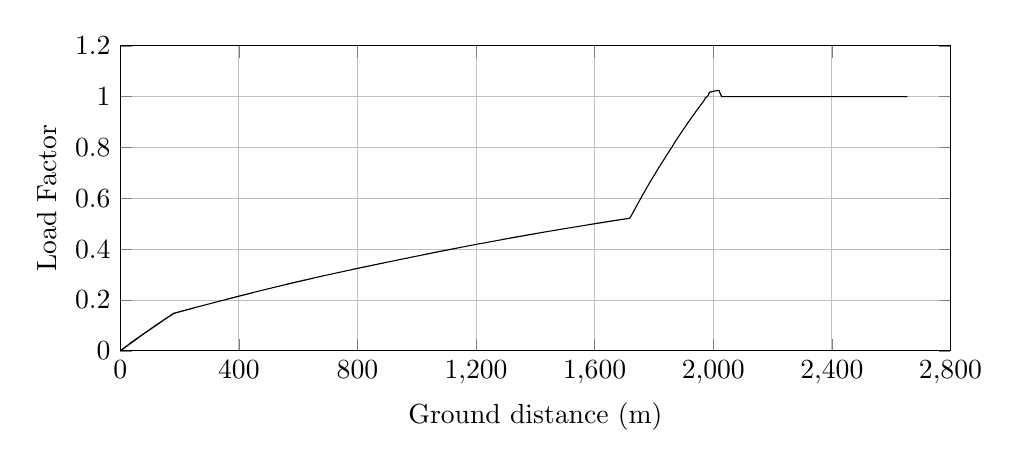 %LoadFactor_vs_GroundDistance
\begin{tikzpicture}

\begin{axis}[
width=\textwidth,
height=0.45\textwidth,
scaled ticks=false, tick label style={/pgf/number format/fixed},
xmin=0.0,
xmax=2800,
xlabel={Ground distance (m)},
xtick={0,400,800,1200,1600,2000,2400,2800,3200},
xmajorgrids,
ymin=0.0,
ymax=1.20,
ylabel={Load Factor},
ytick={0,0.2,0.4,0.6,0.8,1,1.2},
ymajorgrids,
legend style={at={(1.03,0.5)},anchor=west,draw=black,fill=white,legend cell align=left}
]

\addplot [
color=black,
solid
]
table[row sep=crcr]{
1.373E-8	1.235E-11\\
2.605E-7	2.344E-10\\
2.049E-6	1.844E-9\\
9.924E-6	8.93E-9\\
4.745E-5	4.27E-8\\
1.74E-4	1.566E-7\\
4.061E-4	3.654E-7\\
7.313E-4	6.581E-7\\
0.001	1.039E-6\\
0.002	1.512E-6\\
0.002	2.065E-6\\
0.003	2.708E-6\\
0.004	3.429E-6\\
0.005	4.25E-6\\
0.006	5.153E-6\\
0.007	6.151E-6\\
0.008	7.196E-6\\
0.009	8.361E-6\\
0.011	9.615E-6\\
0.012	1.096E-5\\
0.014	1.24E-5\\
0.015	1.392E-5\\
0.017	1.551E-5\\
0.019	1.721E-5\\
0.021	1.899E-5\\
0.023	2.087E-5\\
0.025	2.281E-5\\
0.028	2.485E-5\\
0.03	2.701E-5\\
0.032	2.922E-5\\
0.035	3.154E-5\\
0.038	3.394E-5\\
0.04	3.644E-5\\
0.043	3.899E-5\\
0.046	4.166E-5\\
0.049	4.44E-5\\
0.053	4.724E-5\\
0.056	5.018E-5\\
0.059	5.324E-5\\
0.063	5.636E-5\\
0.066	5.956E-5\\
0.07	6.287E-5\\
0.074	6.627E-5\\
0.078	6.976E-5\\
0.082	7.333E-5\\
0.086	7.701E-5\\
0.09	8.084E-5\\
0.094	8.469E-5\\
0.099	8.868E-5\\
0.103	9.273E-5\\
0.108	9.685E-5\\
0.112	1.011E-4\\
0.117	1.054E-4\\
0.122	1.099E-4\\
0.127	1.145E-4\\
0.132	1.19E-4\\
0.138	1.237E-4\\
0.143	1.285E-4\\
0.148	1.334E-4\\
0.154	1.384E-4\\
0.159	1.434E-4\\
0.165	1.487E-4\\
0.171	1.54E-4\\
0.177	1.594E-4\\
0.183	1.648E-4\\
0.189	1.704E-4\\
0.196	1.761E-4\\
0.202	1.818E-4\\
0.209	1.877E-4\\
0.215	1.938E-4\\
0.222	1.998E-4\\
0.229	2.061E-4\\
0.236	2.124E-4\\
0.243	2.186E-4\\
0.25	2.251E-4\\
0.258	2.317E-4\\
0.265	2.383E-4\\
0.272	2.45E-4\\
0.28	2.52E-4\\
0.288	2.589E-4\\
0.296	2.66E-4\\
0.304	2.734E-4\\
0.312	2.806E-4\\
0.32	2.88E-4\\
0.329	2.956E-4\\
0.337	3.031E-4\\
0.346	3.109E-4\\
0.355	3.187E-4\\
0.363	3.267E-4\\
0.372	3.349E-4\\
0.382	3.43E-4\\
0.391	3.511E-4\\
0.4	3.596E-4\\
0.41	3.682E-4\\
0.419	3.766E-4\\
0.429	3.852E-4\\
0.438	3.94E-4\\
0.448	4.028E-4\\
0.458	4.118E-4\\
0.468	4.209E-4\\
0.479	4.304E-4\\
0.489	4.396E-4\\
0.5	4.493E-4\\
0.511	4.59E-4\\
0.521	4.686E-4\\
0.532	4.784E-4\\
0.543	4.881E-4\\
0.554	4.98E-4\\
0.565	5.081E-4\\
0.577	5.185E-4\\
0.589	5.289E-4\\
0.6	5.395E-4\\
0.612	5.501E-4\\
0.624	5.607E-4\\
0.636	5.717E-4\\
0.649	5.828E-4\\
0.661	5.939E-4\\
0.674	6.053E-4\\
0.686	6.166E-4\\
0.699	6.282E-4\\
0.712	6.399E-4\\
0.725	6.515E-4\\
0.738	6.632E-4\\
0.752	6.752E-4\\
0.765	6.877E-4\\
0.779	6.999E-4\\
0.793	7.124E-4\\
0.807	7.253E-4\\
0.822	7.379E-4\\
0.836	7.51E-4\\
0.85	7.637E-4\\
0.865	7.769E-4\\
0.88	7.905E-4\\
0.895	8.039E-4\\
0.91	8.172E-4\\
0.925	8.308E-4\\
0.94	8.445E-4\\
0.956	8.584E-4\\
0.971	8.721E-4\\
0.987	8.862E-4\\
1.003	9.005E-4\\
1.019	9.149E-4\\
1.035	9.296E-4\\
1.052	9.442E-4\\
1.068	9.586E-4\\
1.085	9.737E-4\\
1.101	9.886E-4\\
1.118	0.001\\
1.135	0.001\\
1.153	0.001\\
1.17	0.001\\
1.188	0.001\\
1.206	0.001\\
1.224	0.001\\
1.242	0.001\\
1.261	0.001\\
1.279	0.001\\
1.298	0.001\\
1.317	0.001\\
1.335	0.001\\
1.354	0.001\\
1.374	0.001\\
1.393	0.001\\
1.413	0.001\\
1.433	0.001\\
1.453	0.001\\
1.473	0.001\\
1.493	0.001\\
1.514	0.001\\
1.534	0.001\\
1.555	0.001\\
1.576	0.001\\
1.598	0.001\\
1.62	0.001\\
1.641	0.001\\
1.663	0.001\\
1.686	0.002\\
1.708	0.002\\
1.73	0.002\\
1.752	0.002\\
1.774	0.002\\
1.797	0.002\\
1.82	0.002\\
1.843	0.002\\
1.867	0.002\\
1.89	0.002\\
1.914	0.002\\
1.937	0.002\\
1.961	0.002\\
1.985	0.002\\
2.01	0.002\\
2.035	0.002\\
2.059	0.002\\
2.085	0.002\\
2.11	0.002\\
2.135	0.002\\
2.161	0.002\\
2.186	0.002\\
2.213	0.002\\
2.239	0.002\\
2.265	0.002\\
2.292	0.002\\
2.319	0.002\\
2.346	0.002\\
2.373	0.002\\
2.401	0.002\\
2.428	0.002\\
2.456	0.002\\
2.483	0.002\\
2.512	0.002\\
2.54	0.002\\
2.568	0.002\\
2.597	0.002\\
2.626	0.002\\
2.656	0.002\\
2.686	0.002\\
2.715	0.002\\
2.746	0.002\\
2.775	0.002\\
2.805	0.003\\
2.836	0.003\\
2.866	0.003\\
2.898	0.003\\
2.929	0.003\\
2.96	0.003\\
2.992	0.003\\
3.024	0.003\\
3.056	0.003\\
3.089	0.003\\
3.122	0.003\\
3.155	0.003\\
3.188	0.003\\
3.221	0.003\\
3.254	0.003\\
3.288	0.003\\
3.322	0.003\\
3.356	0.003\\
3.391	0.003\\
3.426	0.003\\
3.462	0.003\\
3.497	0.003\\
3.532	0.003\\
3.568	0.003\\
3.604	0.003\\
3.639	0.003\\
3.677	0.003\\
3.713	0.003\\
3.75	0.003\\
3.786	0.003\\
3.823	0.003\\
3.861	0.003\\
3.899	0.003\\
3.937	0.004\\
3.975	0.004\\
4.014	0.004\\
4.052	0.004\\
4.092	0.004\\
4.132	0.004\\
4.172	0.004\\
4.211	0.004\\
4.25	0.004\\
4.292	0.004\\
4.332	0.004\\
4.373	0.004\\
4.414	0.004\\
4.456	0.004\\
4.497	0.004\\
4.538	0.004\\
4.581	0.004\\
4.624	0.004\\
4.666	0.004\\
4.709	0.004\\
4.752	0.004\\
4.795	0.004\\
4.838	0.004\\
4.881	0.004\\
4.926	0.004\\
4.97	0.004\\
5.014	0.004\\
5.059	0.005\\
5.104	0.005\\
5.15	0.005\\
5.195	0.005\\
5.241	0.005\\
5.288	0.005\\
5.334	0.005\\
5.381	0.005\\
5.428	0.005\\
5.476	0.005\\
5.525	0.005\\
5.573	0.005\\
5.621	0.005\\
5.672	0.005\\
5.72	0.005\\
5.768	0.005\\
5.817	0.005\\
5.866	0.005\\
5.917	0.005\\
5.967	0.005\\
6.017	0.005\\
6.069	0.005\\
6.12	0.005\\
6.171	0.005\\
6.223	0.006\\
6.274	0.006\\
6.326	0.006\\
6.38	0.006\\
6.432	0.006\\
6.485	0.006\\
6.537	0.006\\
6.59	0.006\\
6.644	0.006\\
6.697	0.006\\
6.752	0.006\\
6.807	0.006\\
6.863	0.006\\
6.919	0.006\\
6.975	0.006\\
7.031	0.006\\
7.087	0.006\\
7.145	0.006\\
7.203	0.006\\
7.261	0.006\\
7.321	0.007\\
7.378	0.007\\
7.438	0.007\\
7.497	0.007\\
7.557	0.007\\
7.617	0.007\\
7.677	0.007\\
7.736	0.007\\
7.796	0.007\\
7.857	0.007\\
7.917	0.007\\
7.979	0.007\\
8.04	0.007\\
8.102	0.007\\
8.165	0.007\\
8.226	0.007\\
8.291	0.007\\
8.354	0.007\\
8.418	0.007\\
8.482	0.008\\
8.547	0.008\\
8.613	0.008\\
8.678	0.008\\
8.745	0.008\\
8.811	0.008\\
8.877	0.008\\
8.943	0.008\\
9.011	0.008\\
9.079	0.008\\
9.149	0.008\\
9.216	0.008\\
9.286	0.008\\
9.355	0.008\\
9.424	0.008\\
9.493	0.008\\
9.563	0.008\\
9.632	0.009\\
9.703	0.009\\
9.773	0.009\\
9.844	0.009\\
9.915	0.009\\
9.987	0.009\\
10.059	0.009\\
10.132	0.009\\
10.206	0.009\\
10.279	0.009\\
10.353	0.009\\
10.428	0.009\\
10.503	0.009\\
10.578	0.009\\
10.655	0.009\\
10.73	0.009\\
10.806	0.01\\
10.883	0.01\\
10.959	0.01\\
11.035	0.01\\
11.113	0.01\\
11.191	0.01\\
11.268	0.01\\
11.346	0.01\\
11.424	0.01\\
11.503	0.01\\
11.581	0.01\\
11.662	0.01\\
11.742	0.01\\
11.822	0.01\\
11.902	0.011\\
11.984	0.011\\
12.065	0.011\\
12.148	0.011\\
12.231	0.011\\
12.313	0.011\\
12.397	0.011\\
12.48	0.011\\
12.564	0.011\\
12.648	0.011\\
12.736	0.011\\
12.821	0.011\\
12.908	0.011\\
12.995	0.011\\
13.082	0.012\\
13.17	0.012\\
13.258	0.012\\
13.345	0.012\\
13.433	0.012\\
13.524	0.012\\
13.611	0.012\\
13.702	0.012\\
13.792	0.012\\
13.882	0.012\\
13.975	0.012\\
14.066	0.012\\
14.158	0.012\\
14.251	0.013\\
14.343	0.013\\
14.437	0.013\\
14.533	0.013\\
14.626	0.013\\
14.722	0.013\\
14.819	0.013\\
14.914	0.013\\
15.01	0.013\\
15.108	0.013\\
15.206	0.013\\
15.304	0.013\\
15.403	0.014\\
15.503	0.014\\
15.602	0.014\\
15.701	0.014\\
15.801	0.014\\
15.9	0.014\\
16.002	0.014\\
16.103	0.014\\
16.204	0.014\\
16.305	0.014\\
16.406	0.014\\
16.509	0.015\\
16.615	0.015\\
16.718	0.015\\
16.823	0.015\\
16.929	0.015\\
17.035	0.015\\
17.141	0.015\\
17.246	0.015\\
17.352	0.015\\
17.458	0.015\\
17.566	0.015\\
17.673	0.016\\
17.782	0.016\\
17.891	0.016\\
18.001	0.016\\
18.11	0.016\\
18.22	0.016\\
18.328	0.016\\
18.437	0.016\\
18.549	0.016\\
18.659	0.016\\
18.771	0.016\\
18.884	0.017\\
18.996	0.017\\
19.109	0.017\\
19.223	0.017\\
19.338	0.017\\
19.456	0.017\\
19.573	0.017\\
19.69	0.017\\
19.805	0.017\\
19.924	0.017\\
20.042	0.018\\
20.158	0.018\\
20.278	0.018\\
20.396	0.018\\
20.516	0.018\\
20.637	0.018\\
20.755	0.018\\
20.874	0.018\\
20.996	0.018\\
21.118	0.018\\
21.24	0.019\\
21.361	0.019\\
21.485	0.019\\
21.608	0.019\\
21.732	0.019\\
21.857	0.019\\
21.981	0.019\\
22.108	0.019\\
22.235	0.019\\
22.362	0.02\\
22.488	0.02\\
22.614	0.02\\
22.744	0.02\\
22.873	0.02\\
23.004	0.02\\
23.133	0.02\\
23.263	0.02\\
23.393	0.02\\
23.523	0.021\\
23.655	0.021\\
23.786	0.021\\
23.917	0.021\\
24.047	0.021\\
24.178	0.021\\
24.315	0.021\\
24.448	0.021\\
24.579	0.021\\
24.71	0.022\\
24.843	0.022\\
24.976	0.022\\
25.112	0.022\\
25.247	0.022\\
25.385	0.022\\
25.522	0.022\\
25.661	0.022\\
25.799	0.023\\
25.826	0.023\\
25.84	0.023\\
25.841	0.023\\
25.842	0.023\\
25.848	0.023\\
25.864	0.023\\
25.906	0.023\\
25.999	0.023\\
26.123	0.023\\
26.25	0.023\\
26.377	0.023\\
26.506	0.023\\
26.634	0.023\\
26.763	0.023\\
26.893	0.023\\
27.023	0.024\\
27.154	0.024\\
27.288	0.024\\
27.42	0.024\\
27.556	0.024\\
27.691	0.024\\
27.826	0.024\\
27.96	0.024\\
28.097	0.025\\
28.233	0.025\\
28.369	0.025\\
28.507	0.025\\
28.645	0.025\\
28.783	0.025\\
28.923	0.025\\
29.062	0.025\\
29.202	0.025\\
29.343	0.026\\
29.483	0.026\\
29.626	0.026\\
29.767	0.026\\
29.909	0.026\\
30.052	0.026\\
30.197	0.026\\
30.342	0.026\\
30.486	0.027\\
30.633	0.027\\
30.778	0.027\\
30.924	0.027\\
31.071	0.027\\
31.218	0.027\\
31.367	0.027\\
31.515	0.027\\
31.664	0.028\\
31.815	0.028\\
31.966	0.028\\
32.115	0.028\\
32.266	0.028\\
32.418	0.028\\
32.57	0.028\\
32.722	0.028\\
32.877	0.029\\
33.032	0.029\\
33.185	0.029\\
33.341	0.029\\
33.498	0.029\\
33.654	0.029\\
33.811	0.029\\
33.97	0.03\\
34.126	0.03\\
34.286	0.03\\
34.445	0.03\\
34.606	0.03\\
34.766	0.03\\
34.926	0.03\\
35.086	0.031\\
35.248	0.031\\
35.412	0.031\\
35.574	0.031\\
35.735	0.031\\
35.899	0.031\\
36.065	0.031\\
36.23	0.031\\
36.395	0.032\\
36.561	0.032\\
36.728	0.032\\
36.894	0.032\\
37.059	0.032\\
37.227	0.032\\
37.394	0.032\\
37.562	0.033\\
37.733	0.033\\
37.903	0.033\\
38.071	0.033\\
38.238	0.033\\
38.408	0.033\\
38.578	0.033\\
38.75	0.034\\
38.92	0.034\\
39.093	0.034\\
39.265	0.034\\
39.437	0.034\\
39.609	0.034\\
39.783	0.035\\
39.956	0.035\\
40.132	0.035\\
40.309	0.035\\
40.486	0.035\\
40.664	0.035\\
40.84	0.035\\
41.018	0.036\\
41.198	0.036\\
41.377	0.036\\
41.557	0.036\\
41.736	0.036\\
41.916	0.036\\
42.097	0.036\\
42.278	0.037\\
42.46	0.037\\
42.64	0.037\\
42.822	0.037\\
43.006	0.037\\
43.19	0.037\\
43.372	0.038\\
43.556	0.038\\
43.74	0.038\\
43.924	0.038\\
44.107	0.038\\
44.294	0.038\\
44.479	0.039\\
44.665	0.039\\
44.852	0.039\\
45.039	0.039\\
45.228	0.039\\
45.415	0.039\\
45.603	0.039\\
45.793	0.04\\
45.984	0.04\\
46.173	0.04\\
46.364	0.04\\
46.554	0.04\\
46.745	0.04\\
46.936	0.041\\
47.127	0.041\\
47.319	0.041\\
47.511	0.041\\
47.705	0.041\\
47.9	0.041\\
48.093	0.042\\
48.287	0.042\\
48.484	0.042\\
48.681	0.042\\
48.875	0.042\\
49.071	0.042\\
49.267	0.043\\
49.466	0.043\\
49.662	0.043\\
49.86	0.043\\
50.058	0.043\\
50.258	0.043\\
50.457	0.044\\
50.656	0.044\\
50.859	0.044\\
51.061	0.044\\
51.264	0.044\\
51.464	0.044\\
51.665	0.045\\
51.866	0.045\\
52.074	0.045\\
52.282	0.045\\
52.487	0.045\\
52.695	0.045\\
52.9	0.046\\
53.108	0.046\\
53.312	0.046\\
53.52	0.046\\
53.727	0.046\\
53.937	0.046\\
54.145	0.047\\
54.351	0.047\\
54.562	0.047\\
54.776	0.047\\
54.988	0.047\\
55.198	0.048\\
55.41	0.048\\
55.624	0.048\\
55.837	0.048\\
56.047	0.048\\
56.261	0.048\\
56.475	0.049\\
56.691	0.049\\
56.909	0.049\\
57.127	0.049\\
57.347	0.049\\
57.565	0.05\\
57.782	0.05\\
57.999	0.05\\
58.218	0.05\\
58.436	0.05\\
58.658	0.05\\
58.88	0.051\\
59.103	0.051\\
59.324	0.051\\
59.545	0.051\\
59.768	0.051\\
59.991	0.052\\
60.216	0.052\\
60.44	0.052\\
60.665	0.052\\
60.891	0.052\\
61.116	0.052\\
61.343	0.053\\
61.572	0.053\\
61.799	0.053\\
62.026	0.053\\
62.254	0.053\\
62.483	0.054\\
62.714	0.054\\
62.945	0.054\\
63.178	0.054\\
63.411	0.054\\
63.645	0.055\\
63.877	0.055\\
64.112	0.055\\
64.347	0.055\\
64.583	0.055\\
64.819	0.056\\
65.056	0.056\\
65.295	0.056\\
65.532	0.056\\
65.77	0.056\\
66.01	0.057\\
66.253	0.057\\
66.493	0.057\\
66.734	0.057\\
66.977	0.057\\
67.219	0.058\\
67.464	0.058\\
67.706	0.058\\
67.954	0.058\\
68.198	0.058\\
68.444	0.059\\
68.69	0.059\\
68.94	0.059\\
69.19	0.059\\
69.44	0.059\\
69.69	0.06\\
69.941	0.06\\
70.193	0.06\\
70.447	0.06\\
70.699	0.06\\
70.954	0.061\\
71.211	0.061\\
71.468	0.061\\
71.725	0.061\\
71.982	0.061\\
72.241	0.062\\
72.499	0.062\\
72.759	0.062\\
73.02	0.062\\
73.281	0.063\\
73.543	0.063\\
73.806	0.063\\
74.072	0.063\\
74.339	0.063\\
74.605	0.064\\
74.873	0.064\\
75.14	0.064\\
75.411	0.064\\
75.683	0.065\\
75.951	0.065\\
76.224	0.065\\
76.499	0.065\\
76.772	0.065\\
77.047	0.066\\
77.323	0.066\\
77.599	0.066\\
77.878	0.066\\
78.157	0.067\\
78.438	0.067\\
78.721	0.067\\
79.001	0.067\\
79.284	0.067\\
79.57	0.068\\
79.854	0.068\\
80.139	0.068\\
80.426	0.068\\
80.715	0.069\\
81.007	0.069\\
81.295	0.069\\
81.585	0.069\\
81.875	0.07\\
82.171	0.07\\
82.467	0.07\\
82.764	0.07\\
83.058	0.071\\
83.359	0.071\\
83.657	0.071\\
83.955	0.071\\
84.253	0.071\\
84.557	0.072\\
84.86	0.072\\
85.165	0.072\\
85.472	0.072\\
85.779	0.073\\
86.087	0.073\\
86.398	0.073\\
86.711	0.073\\
87.026	0.074\\
87.34	0.074\\
87.654	0.074\\
87.967	0.075\\
88.285	0.075\\
88.61	0.075\\
88.929	0.075\\
89.25	0.076\\
89.575	0.076\\
89.902	0.076\\
90.226	0.076\\
90.549	0.077\\
90.878	0.077\\
91.205	0.077\\
91.538	0.077\\
91.871	0.078\\
92.201	0.078\\
92.531	0.078\\
92.864	0.078\\
93.198	0.079\\
93.533	0.079\\
93.867	0.079\\
94.203	0.08\\
94.541	0.08\\
94.874	0.08\\
95.217	0.08\\
95.554	0.081\\
95.892	0.081\\
96.231	0.081\\
96.572	0.081\\
96.908	0.082\\
97.248	0.082\\
97.588	0.082\\
97.926	0.083\\
98.267	0.083\\
98.605	0.083\\
98.946	0.083\\
99.287	0.084\\
99.634	0.084\\
99.977	0.084\\
100.316	0.084\\
100.656	0.085\\
100.996	0.085\\
101.34	0.085\\
101.68	0.086\\
102.017	0.086\\
102.357	0.086\\
102.694	0.086\\
103.035	0.087\\
103.376	0.087\\
103.719	0.087\\
104.059	0.088\\
104.395	0.088\\
104.733	0.088\\
105.071	0.088\\
105.407	0.089\\
105.744	0.089\\
106.08	0.089\\
106.416	0.089\\
106.756	0.09\\
107.094	0.09\\
107.432	0.09\\
107.447	0.09\\
107.458	0.09\\
107.462	0.09\\
107.465	0.09\\
107.468	0.09\\
107.484	0.09\\
107.532	0.09\\
107.687	0.09\\
107.976	0.091\\
108.277	0.091\\
108.582	0.091\\
108.886	0.091\\
109.192	0.092\\
109.502	0.092\\
109.811	0.092\\
110.121	0.092\\
110.433	0.093\\
110.747	0.093\\
111.065	0.093\\
111.382	0.093\\
111.701	0.094\\
112.023	0.094\\
112.343	0.094\\
112.668	0.094\\
112.993	0.095\\
113.32	0.095\\
113.65	0.095\\
113.979	0.095\\
114.313	0.096\\
114.644	0.096\\
114.981	0.096\\
115.32	0.097\\
115.658	0.097\\
116.001	0.097\\
116.342	0.097\\
116.686	0.098\\
117.033	0.098\\
117.379	0.098\\
117.729	0.098\\
118.08	0.099\\
118.434	0.099\\
118.792	0.099\\
119.148	0.1\\
119.504	0.1\\
119.863	0.1\\
120.226	0.1\\
120.59	0.101\\
120.955	0.101\\
121.32	0.101\\
121.686	0.102\\
122.053	0.102\\
122.423	0.102\\
122.795	0.103\\
123.166	0.103\\
123.54	0.103\\
123.912	0.103\\
124.29	0.104\\
124.663	0.104\\
125.039	0.104\\
125.414	0.105\\
125.79	0.105\\
126.168	0.105\\
126.546	0.106\\
126.925	0.106\\
127.303	0.106\\
127.683	0.106\\
128.062	0.107\\
128.444	0.107\\
128.823	0.107\\
129.199	0.108\\
129.578	0.108\\
129.955	0.108\\
130.334	0.109\\
130.714	0.109\\
131.095	0.109\\
131.477	0.109\\
131.857	0.11\\
132.239	0.11\\
132.616	0.11\\
133.0	0.111\\
133.381	0.111\\
133.761	0.111\\
134.136	0.112\\
134.516	0.112\\
134.897	0.112\\
135.274	0.112\\
135.652	0.113\\
136.033	0.113\\
136.412	0.113\\
136.79	0.114\\
137.17	0.114\\
137.548	0.114\\
137.926	0.115\\
138.305	0.115\\
138.684	0.115\\
139.063	0.115\\
139.441	0.116\\
139.819	0.116\\
140.198	0.116\\
140.573	0.117\\
140.951	0.117\\
141.328	0.117\\
141.706	0.118\\
142.084	0.118\\
142.464	0.118\\
142.841	0.118\\
143.219	0.119\\
143.6	0.119\\
143.98	0.119\\
144.359	0.12\\
144.736	0.12\\
145.113	0.12\\
145.491	0.121\\
145.87	0.121\\
146.245	0.121\\
146.624	0.121\\
147.001	0.122\\
147.379	0.122\\
147.757	0.122\\
148.136	0.123\\
148.514	0.123\\
148.891	0.123\\
149.271	0.124\\
149.653	0.124\\
150.033	0.124\\
150.414	0.124\\
150.793	0.125\\
151.173	0.125\\
151.554	0.125\\
151.935	0.126\\
152.319	0.126\\
152.702	0.126\\
153.083	0.127\\
153.467	0.127\\
153.848	0.127\\
154.231	0.127\\
154.615	0.128\\
155.0	0.128\\
155.383	0.128\\
155.768	0.129\\
156.151	0.129\\
156.535	0.129\\
156.92	0.13\\
157.306	0.13\\
157.691	0.13\\
158.078	0.13\\
158.465	0.131\\
158.851	0.131\\
159.24	0.131\\
159.627	0.132\\
160.02	0.132\\
160.408	0.132\\
160.796	0.133\\
161.184	0.133\\
161.576	0.133\\
161.968	0.133\\
162.358	0.134\\
162.751	0.134\\
163.145	0.134\\
163.537	0.135\\
163.93	0.135\\
164.324	0.135\\
164.717	0.136\\
165.11	0.136\\
165.504	0.136\\
165.898	0.136\\
166.291	0.137\\
166.689	0.137\\
167.083	0.137\\
167.48	0.138\\
167.88	0.138\\
168.278	0.138\\
168.677	0.139\\
169.075	0.139\\
169.476	0.139\\
169.878	0.14\\
170.279	0.14\\
170.681	0.14\\
171.086	0.14\\
171.488	0.141\\
171.893	0.141\\
172.297	0.141\\
172.703	0.142\\
173.111	0.142\\
173.516	0.142\\
173.926	0.143\\
174.336	0.143\\
174.746	0.143\\
175.157	0.144\\
175.569	0.144\\
175.98	0.144\\
176.393	0.145\\
176.804	0.145\\
177.219	0.145\\
177.633	0.145\\
178.051	0.146\\
178.467	0.146\\
178.884	0.146\\
179.298	0.147\\
179.716	0.147\\
180.134	0.147\\
180.265	0.147\\
180.554	0.148\\
180.977	0.148\\
181.732	0.148\\
182.618	0.148\\
183.499	0.149\\
184.388	0.149\\
185.275	0.149\\
186.161	0.149\\
187.058	0.15\\
187.95	0.15\\
188.843	0.15\\
189.732	0.151\\
190.631	0.151\\
191.532	0.151\\
192.429	0.151\\
193.329	0.152\\
194.234	0.152\\
195.149	0.152\\
196.058	0.153\\
196.967	0.153\\
197.881	0.153\\
198.802	0.154\\
199.723	0.154\\
200.642	0.154\\
201.57	0.154\\
202.492	0.155\\
203.409	0.155\\
204.337	0.155\\
205.262	0.156\\
206.198	0.156\\
207.137	0.156\\
208.071	0.156\\
209.007	0.157\\
209.959	0.157\\
210.905	0.157\\
211.847	0.158\\
212.793	0.158\\
213.736	0.158\\
214.693	0.159\\
215.655	0.159\\
216.615	0.159\\
217.574	0.159\\
218.537	0.16\\
219.5	0.16\\
220.468	0.16\\
221.446	0.161\\
222.419	0.161\\
223.396	0.161\\
224.371	0.162\\
225.347	0.162\\
226.331	0.162\\
227.314	0.163\\
228.304	0.163\\
229.296	0.163\\
230.281	0.163\\
231.282	0.164\\
232.277	0.164\\
233.291	0.164\\
234.301	0.165\\
235.303	0.165\\
236.311	0.165\\
237.329	0.166\\
238.352	0.166\\
239.372	0.166\\
240.402	0.167\\
241.433	0.167\\
242.465	0.167\\
243.499	0.168\\
244.549	0.168\\
245.592	0.168\\
246.642	0.169\\
247.692	0.169\\
248.757	0.169\\
249.806	0.17\\
250.868	0.17\\
251.931	0.17\\
253.007	0.171\\
254.08	0.171\\
255.148	0.171\\
256.229	0.172\\
257.307	0.172\\
258.396	0.172\\
259.479	0.173\\
260.573	0.173\\
261.682	0.173\\
262.772	0.174\\
263.871	0.174\\
264.973	0.174\\
266.098	0.175\\
267.213	0.175\\
268.325	0.175\\
269.456	0.176\\
270.592	0.176\\
271.716	0.176\\
272.855	0.177\\
274.016	0.177\\
275.148	0.177\\
276.299	0.178\\
277.449	0.178\\
278.615	0.178\\
279.781	0.179\\
280.95	0.179\\
282.122	0.18\\
283.321	0.18\\
284.514	0.18\\
285.708	0.181\\
286.895	0.181\\
288.115	0.181\\
289.336	0.182\\
290.555	0.182\\
291.771	0.183\\
293.0	0.183\\
294.233	0.183\\
295.476	0.184\\
296.731	0.184\\
297.99	0.184\\
299.251	0.185\\
300.521	0.185\\
301.809	0.186\\
303.093	0.186\\
304.389	0.186\\
305.676	0.187\\
306.97	0.187\\
308.295	0.188\\
309.578	0.188\\
310.871	0.188\\
312.157	0.189\\
313.46	0.189\\
314.761	0.19\\
316.075	0.19\\
317.414	0.19\\
318.747	0.191\\
320.073	0.191\\
321.392	0.192\\
322.723	0.192\\
324.06	0.192\\
325.404	0.193\\
326.749	0.193\\
328.071	0.194\\
329.426	0.194\\
330.754	0.194\\
332.098	0.195\\
333.42	0.195\\
334.731	0.196\\
336.073	0.196\\
337.393	0.196\\
338.709	0.197\\
340.031	0.197\\
341.34	0.198\\
342.656	0.198\\
343.967	0.198\\
345.253	0.199\\
346.55	0.199\\
347.853	0.2\\
349.145	0.2\\
350.424	0.2\\
351.702	0.201\\
352.99	0.201\\
354.265	0.201\\
355.533	0.202\\
356.799	0.202\\
358.056	0.203\\
359.309	0.203\\
359.36	0.203\\
359.411	0.203\\
359.421	0.203\\
359.432	0.203\\
359.491	0.203\\
359.78	0.203\\
360.488	0.203\\
361.577	0.204\\
362.661	0.204\\
363.761	0.204\\
364.859	0.205\\
365.969	0.205\\
367.076	0.205\\
368.195	0.206\\
369.313	0.206\\
370.437	0.206\\
371.566	0.207\\
372.701	0.207\\
373.846	0.207\\
374.997	0.208\\
376.154	0.208\\
377.32	0.208\\
378.485	0.209\\
379.666	0.209\\
380.846	0.209\\
382.035	0.21\\
383.219	0.21\\
384.429	0.211\\
385.634	0.211\\
386.846	0.211\\
388.068	0.212\\
389.294	0.212\\
390.539	0.212\\
391.768	0.213\\
393.011	0.213\\
394.265	0.214\\
395.522	0.214\\
396.79	0.214\\
398.077	0.215\\
399.352	0.215\\
400.634	0.215\\
401.924	0.216\\
403.219	0.216\\
404.528	0.217\\
405.832	0.217\\
407.139	0.217\\
408.452	0.218\\
409.766	0.218\\
411.101	0.219\\
412.417	0.219\\
413.737	0.219\\
415.063	0.22\\
416.375	0.22\\
417.696	0.22\\
419.029	0.221\\
420.365	0.221\\
421.681	0.222\\
423.01	0.222\\
424.328	0.222\\
425.647	0.223\\
426.963	0.223\\
428.292	0.224\\
429.616	0.224\\
430.931	0.224\\
432.237	0.225\\
433.551	0.225\\
434.867	0.226\\
436.168	0.226\\
437.464	0.226\\
438.786	0.227\\
440.093	0.227\\
441.385	0.228\\
442.681	0.228\\
443.974	0.228\\
445.263	0.229\\
446.549	0.229\\
447.847	0.229\\
449.122	0.23\\
450.396	0.23\\
451.681	0.231\\
452.961	0.231\\
454.237	0.231\\
455.504	0.232\\
456.783	0.232\\
458.049	0.232\\
459.313	0.233\\
460.578	0.233\\
461.84	0.234\\
463.101	0.234\\
464.365	0.234\\
465.624	0.235\\
466.876	0.235\\
468.128	0.235\\
469.384	0.236\\
470.637	0.236\\
471.885	0.236\\
473.143	0.237\\
474.392	0.237\\
475.641	0.238\\
476.883	0.238\\
478.129	0.238\\
479.375	0.239\\
480.622	0.239\\
481.862	0.239\\
483.107	0.24\\
484.345	0.24\\
485.578	0.24\\
486.811	0.241\\
488.047	0.241\\
489.286	0.241\\
490.526	0.242\\
491.761	0.242\\
492.99	0.243\\
494.222	0.243\\
495.449	0.243\\
496.68	0.244\\
497.905	0.244\\
499.142	0.244\\
500.369	0.245\\
501.605	0.245\\
502.835	0.245\\
504.069	0.246\\
505.304	0.246\\
506.536	0.246\\
507.773	0.247\\
509.011	0.247\\
510.24	0.247\\
511.473	0.248\\
512.709	0.248\\
513.933	0.249\\
515.163	0.249\\
516.394	0.249\\
517.621	0.25\\
518.861	0.25\\
520.09	0.25\\
521.325	0.251\\
522.556	0.251\\
523.787	0.251\\
525.021	0.252\\
526.254	0.252\\
527.486	0.252\\
528.725	0.253\\
529.953	0.253\\
531.188	0.253\\
532.43	0.254\\
533.654	0.254\\
534.89	0.254\\
536.117	0.255\\
537.352	0.255\\
538.591	0.256\\
539.832	0.256\\
541.071	0.256\\
542.31	0.257\\
543.55	0.257\\
544.788	0.257\\
546.025	0.258\\
547.27	0.258\\
548.518	0.258\\
549.763	0.259\\
551.005	0.259\\
552.247	0.259\\
553.494	0.26\\
554.734	0.26\\
555.986	0.26\\
557.235	0.261\\
558.484	0.261\\
559.73	0.261\\
560.986	0.262\\
562.235	0.262\\
563.489	0.263\\
564.743	0.263\\
565.993	0.263\\
567.254	0.264\\
568.516	0.264\\
569.778	0.264\\
571.036	0.265\\
572.293	0.265\\
573.56	0.265\\
574.816	0.266\\
576.087	0.266\\
577.354	0.266\\
578.612	0.267\\
579.878	0.267\\
581.143	0.267\\
582.41	0.268\\
583.678	0.268\\
584.946	0.268\\
586.225	0.269\\
587.497	0.269\\
588.773	0.269\\
590.046	0.27\\
591.326	0.27\\
592.602	0.271\\
593.881	0.271\\
595.161	0.271\\
596.449	0.272\\
597.737	0.272\\
599.023	0.272\\
600.314	0.273\\
601.596	0.273\\
602.88	0.273\\
604.172	0.274\\
605.467	0.274\\
606.759	0.274\\
608.059	0.275\\
609.355	0.275\\
610.663	0.275\\
611.967	0.276\\
613.267	0.276\\
614.573	0.277\\
615.883	0.277\\
617.185	0.277\\
618.495	0.278\\
619.808	0.278\\
621.119	0.278\\
622.431	0.279\\
623.751	0.279\\
625.062	0.279\\
626.389	0.28\\
627.705	0.28\\
629.038	0.28\\
630.365	0.281\\
631.696	0.281\\
633.024	0.281\\
634.356	0.282\\
635.689	0.282\\
637.027	0.283\\
638.367	0.283\\
639.708	0.283\\
641.052	0.284\\
642.39	0.284\\
643.741	0.284\\
645.089	0.285\\
646.444	0.285\\
647.798	0.285\\
649.148	0.286\\
650.509	0.286\\
651.867	0.287\\
653.23	0.287\\
654.591	0.287\\
655.957	0.288\\
657.33	0.288\\
658.706	0.288\\
660.071	0.289\\
661.443	0.289\\
662.82	0.289\\
664.202	0.29\\
665.584	0.29\\
666.969	0.291\\
668.354	0.291\\
669.746	0.291\\
671.143	0.292\\
672.535	0.292\\
673.932	0.292\\
675.332	0.293\\
676.736	0.293\\
678.14	0.293\\
679.548	0.294\\
680.961	0.294\\
682.375	0.295\\
683.789	0.295\\
685.217	0.295\\
686.634	0.296\\
688.062	0.296\\
689.495	0.296\\
690.928	0.297\\
692.366	0.297\\
693.809	0.298\\
695.247	0.298\\
696.693	0.298\\
698.132	0.299\\
699.582	0.299\\
701.043	0.299\\
702.495	0.3\\
703.947	0.3\\
705.408	0.301\\
706.87	0.301\\
708.336	0.301\\
709.808	0.302\\
711.287	0.302\\
712.761	0.302\\
714.242	0.303\\
715.735	0.303\\
717.231	0.304\\
718.724	0.304\\
720.228	0.304\\
721.733	0.305\\
723.241	0.305\\
724.749	0.306\\
726.265	0.306\\
727.789	0.306\\
729.31	0.307\\
730.833	0.307\\
732.368	0.307\\
733.901	0.308\\
735.443	0.308\\
736.988	0.309\\
738.528	0.309\\
740.079	0.309\\
741.638	0.31\\
743.198	0.31\\
744.767	0.311\\
746.34	0.311\\
747.91	0.311\\
749.493	0.312\\
751.079	0.312\\
752.669	0.313\\
754.266	0.313\\
755.873	0.313\\
757.474	0.314\\
759.084	0.314\\
760.696	0.315\\
762.324	0.315\\
763.958	0.316\\
765.598	0.316\\
767.231	0.316\\
768.877	0.317\\
770.533	0.317\\
772.191	0.318\\
773.857	0.318\\
775.532	0.318\\
777.204	0.319\\
778.884	0.319\\
780.567	0.32\\
782.258	0.32\\
783.965	0.321\\
785.672	0.321\\
787.39	0.321\\
789.125	0.322\\
790.852	0.322\\
792.598	0.323\\
794.348	0.323\\
796.113	0.324\\
797.893	0.324\\
799.668	0.324\\
801.457	0.325\\
803.252	0.325\\
805.071	0.326\\
806.891	0.326\\
808.71	0.327\\
810.547	0.327\\
812.397	0.328\\
814.255	0.328\\
816.133	0.329\\
818.028	0.329\\
819.921	0.329\\
821.837	0.33\\
823.759	0.33\\
825.697	0.331\\
827.654	0.331\\
829.62	0.332\\
831.608	0.332\\
833.606	0.333\\
835.614	0.333\\
837.652	0.334\\
839.701	0.334\\
841.783	0.335\\
843.875	0.335\\
846.001	0.336\\
848.135	0.336\\
850.301	0.337\\
852.494	0.337\\
854.716	0.338\\
856.953	0.339\\
859.245	0.339\\
861.554	0.34\\
863.886	0.34\\
866.247	0.341\\
868.634	0.341\\
871.031	0.342\\
873.443	0.343\\
875.868	0.343\\
878.287	0.344\\
880.687	0.344\\
883.084	0.345\\
885.458	0.345\\
887.809	0.346\\
890.126	0.347\\
892.431	0.347\\
894.727	0.348\\
896.982	0.348\\
899.215	0.349\\
901.415	0.349\\
903.6	0.35\\
905.763	0.35\\
907.913	0.351\\
910.046	0.351\\
912.162	0.352\\
914.253	0.352\\
916.319	0.353\\
918.377	0.353\\
920.423	0.354\\
922.449	0.354\\
924.468	0.355\\
926.475	0.355\\
928.463	0.356\\
930.442	0.356\\
932.417	0.357\\
934.362	0.357\\
936.293	0.358\\
938.221	0.358\\
940.147	0.359\\
942.063	0.359\\
943.966	0.36\\
945.856	0.36\\
947.741	0.36\\
949.625	0.361\\
950.001	0.361\\
950.023	0.361\\
950.131	0.361\\
950.541	0.361\\
951.733	0.361\\
953.514	0.362\\
955.339	0.362\\
957.175	0.363\\
959.029	0.363\\
960.883	0.364\\
962.755	0.364\\
964.644	0.364\\
966.532	0.365\\
968.445	0.365\\
970.371	0.366\\
972.312	0.366\\
974.261	0.367\\
976.23	0.367\\
978.213	0.368\\
980.212	0.368\\
982.23	0.369\\
984.267	0.369\\
986.315	0.37\\
988.396	0.37\\
990.491	0.371\\
992.598	0.371\\
994.715	0.372\\
996.85	0.372\\
999.018	0.373\\
1001.215	0.373\\
1003.422	0.374\\
1005.644	0.374\\
1007.906	0.375\\
1010.182	0.375\\
1012.459	0.376\\
1014.77	0.376\\
1017.094	0.377\\
1019.422	0.377\\
1021.78	0.378\\
1024.116	0.379\\
1026.476	0.379\\
1028.844	0.38\\
1031.191	0.38\\
1033.538	0.381\\
1035.88	0.381\\
1038.198	0.382\\
1040.522	0.382\\
1042.829	0.383\\
1045.126	0.383\\
1047.412	0.384\\
1049.678	0.385\\
1051.93	0.385\\
1054.169	0.386\\
1056.406	0.386\\
1058.618	0.387\\
1060.824	0.387\\
1063.005	0.388\\
1065.181	0.388\\
1067.339	0.389\\
1069.488	0.389\\
1071.646	0.39\\
1073.79	0.39\\
1075.912	0.391\\
1078.037	0.391\\
1080.146	0.392\\
1082.247	0.392\\
1084.337	0.393\\
1086.425	0.393\\
1088.494	0.394\\
1090.568	0.394\\
1092.631	0.395\\
1094.681	0.395\\
1096.735	0.395\\
1098.782	0.396\\
1100.813	0.396\\
1102.845	0.397\\
1104.871	0.397\\
1106.894	0.398\\
1108.91	0.398\\
1110.918	0.399\\
1112.914	0.399\\
1114.922	0.4\\
1116.915	0.4\\
1118.914	0.401\\
1120.906	0.401\\
1122.899	0.401\\
1124.892	0.402\\
1126.872	0.402\\
1128.847	0.403\\
1130.81	0.403\\
1132.786	0.404\\
1134.757	0.404\\
1136.723	0.405\\
1138.685	0.405\\
1140.641	0.405\\
1142.597	0.406\\
1144.558	0.406\\
1146.514	0.407\\
1148.467	0.407\\
1150.412	0.408\\
1152.365	0.408\\
1154.306	0.409\\
1156.256	0.409\\
1158.208	0.409\\
1160.146	0.41\\
1162.09	0.41\\
1164.033	0.411\\
1165.979	0.411\\
1167.916	0.412\\
1169.856	0.412\\
1171.787	0.413\\
1173.721	0.413\\
1175.651	0.413\\
1177.573	0.414\\
1179.512	0.414\\
1181.442	0.415\\
1183.371	0.415\\
1185.291	0.416\\
1187.218	0.416\\
1189.153	0.416\\
1191.082	0.417\\
1193.012	0.417\\
1194.931	0.418\\
1196.858	0.418\\
1198.793	0.419\\
1200.714	0.419\\
1202.636	0.419\\
1204.562	0.42\\
1206.486	0.42\\
1208.42	0.421\\
1210.35	0.421\\
1212.28	0.422\\
1214.203	0.422\\
1216.136	0.422\\
1218.066	0.423\\
1219.988	0.423\\
1221.911	0.424\\
1223.838	0.424\\
1225.757	0.424\\
1227.691	0.425\\
1229.619	0.425\\
1231.548	0.426\\
1233.476	0.426\\
1235.405	0.427\\
1237.335	0.427\\
1239.265	0.427\\
1241.202	0.428\\
1243.138	0.428\\
1245.079	0.429\\
1247.011	0.429\\
1248.943	0.43\\
1250.88	0.43\\
1252.813	0.43\\
1254.746	0.431\\
1256.688	0.431\\
1258.623	0.432\\
1260.558	0.432\\
1262.511	0.432\\
1264.455	0.433\\
1266.399	0.433\\
1268.345	0.434\\
1270.287	0.434\\
1272.232	0.435\\
1274.182	0.435\\
1276.127	0.435\\
1278.071	0.436\\
1280.023	0.436\\
1281.976	0.437\\
1283.923	0.437\\
1285.88	0.437\\
1287.833	0.438\\
1289.788	0.438\\
1291.747	0.439\\
1293.705	0.439\\
1295.662	0.44\\
1297.63	0.44\\
1299.596	0.44\\
1301.565	0.441\\
1303.523	0.441\\
1305.488	0.442\\
1307.458	0.442\\
1309.433	0.442\\
1311.41	0.443\\
1313.381	0.443\\
1315.366	0.444\\
1317.338	0.444\\
1319.318	0.445\\
1321.306	0.445\\
1323.282	0.445\\
1325.267	0.446\\
1327.257	0.446\\
1329.242	0.447\\
1331.245	0.447\\
1333.235	0.447\\
1335.237	0.448\\
1337.229	0.448\\
1339.23	0.449\\
1341.237	0.449\\
1343.24	0.45\\
1345.256	0.45\\
1347.266	0.45\\
1349.275	0.451\\
1351.289	0.451\\
1353.309	0.452\\
1355.329	0.452\\
1357.338	0.452\\
1359.362	0.453\\
1361.382	0.453\\
1363.413	0.454\\
1365.436	0.454\\
1367.462	0.455\\
1369.512	0.455\\
1371.555	0.455\\
1373.602	0.456\\
1375.643	0.456\\
1377.691	0.457\\
1379.74	0.457\\
1381.784	0.458\\
1383.836	0.458\\
1385.893	0.458\\
1387.952	0.459\\
1390.016	0.459\\
1392.083	0.46\\
1394.15	0.46\\
1396.222	0.46\\
1398.285	0.461\\
1400.357	0.461\\
1402.435	0.462\\
1404.514	0.462\\
1406.595	0.463\\
1408.674	0.463\\
1410.752	0.463\\
1412.842	0.464\\
1414.934	0.464\\
1417.026	0.465\\
1419.125	0.465\\
1421.224	0.466\\
1423.325	0.466\\
1425.426	0.466\\
1427.543	0.467\\
1429.65	0.467\\
1431.767	0.468\\
1433.892	0.468\\
1436.02	0.468\\
1438.147	0.469\\
1440.286	0.469\\
1442.428	0.47\\
1444.573	0.47\\
1446.71	0.471\\
1448.865	0.471\\
1451.013	0.471\\
1453.17	0.472\\
1455.312	0.472\\
1457.471	0.473\\
1459.633	0.473\\
1461.801	0.474\\
1463.978	0.474\\
1466.159	0.474\\
1468.333	0.475\\
1470.524	0.475\\
1472.707	0.476\\
1474.895	0.476\\
1477.086	0.477\\
1479.286	0.477\\
1481.486	0.477\\
1483.693	0.478\\
1485.9	0.478\\
1488.113	0.479\\
1490.329	0.479\\
1492.562	0.48\\
1494.795	0.48\\
1497.023	0.481\\
1499.255	0.481\\
1501.495	0.481\\
1503.746	0.482\\
1505.982	0.482\\
1508.23	0.483\\
1510.484	0.483\\
1512.744	0.484\\
1515.003	0.484\\
1517.264	0.484\\
1519.544	0.485\\
1521.824	0.485\\
1524.113	0.486\\
1526.416	0.486\\
1528.711	0.487\\
1531.012	0.487\\
1533.322	0.488\\
1535.637	0.488\\
1537.952	0.488\\
1540.279	0.489\\
1542.61	0.489\\
1544.955	0.49\\
1547.282	0.49\\
1549.624	0.491\\
1551.974	0.491\\
1554.328	0.492\\
1556.694	0.492\\
1559.063	0.492\\
1561.429	0.493\\
1563.811	0.493\\
1566.182	0.494\\
1568.569	0.494\\
1570.965	0.495\\
1573.355	0.495\\
1575.763	0.496\\
1578.164	0.496\\
1580.577	0.497\\
1582.999	0.497\\
1585.432	0.497\\
1587.865	0.498\\
1590.317	0.498\\
1592.774	0.499\\
1595.228	0.499\\
1597.686	0.5\\
1600.159	0.5\\
1602.641	0.501\\
1605.121	0.501\\
1607.611	0.502\\
1610.104	0.502\\
1612.609	0.503\\
1615.124	0.503\\
1617.641	0.503\\
1620.173	0.504\\
1622.707	0.504\\
1625.256	0.505\\
1627.808	0.505\\
1630.368	0.506\\
1632.928	0.506\\
1635.512	0.507\\
1638.096	0.507\\
1640.694	0.508\\
1643.293	0.508\\
1645.91	0.509\\
1648.535	0.509\\
1651.16	0.51\\
1653.818	0.51\\
1656.469	0.511\\
1659.132	0.511\\
1661.806	0.512\\
1664.49	0.512\\
1667.185	0.513\\
1669.882	0.513\\
1672.6	0.514\\
1675.321	0.514\\
1678.05	0.515\\
1680.81	0.515\\
1683.568	0.516\\
1686.333	0.516\\
1689.121	0.517\\
1691.919	0.517\\
1694.718	0.518\\
1697.539	0.518\\
1700.375	0.519\\
1703.227	0.519\\
1706.09	0.52\\
1708.975	0.52\\
1711.887	0.521\\
1714.809	0.521\\
1716.003	0.521\\
1717.748	0.522\\
1720.68	0.526\\
1723.635	0.532\\
1726.606	0.539\\
1729.591	0.545\\
1732.62	0.552\\
1735.656	0.558\\
1738.717	0.565\\
1741.769	0.571\\
1744.86	0.578\\
1747.972	0.584\\
1751.123	0.591\\
1754.296	0.598\\
1757.478	0.604\\
1760.705	0.611\\
1763.97	0.618\\
1767.279	0.624\\
1770.593	0.631\\
1773.936	0.638\\
1777.34	0.645\\
1780.763	0.652\\
1784.243	0.659\\
1787.752	0.666\\
1791.317	0.673\\
1794.911	0.68\\
1798.565	0.687\\
1802.279	0.694\\
1806.056	0.701\\
1809.906	0.709\\
1813.857	0.716\\
1817.853	0.724\\
1821.962	0.731\\
1826.184	0.739\\
1830.526	0.747\\
1834.973	0.755\\
1839.47	0.764\\
1844.029	0.772\\
1848.661	0.78\\
1853.267	0.789\\
1857.793	0.797\\
1862.224	0.805\\
1866.552	0.813\\
1870.811	0.821\\
1874.98	0.829\\
1879.072	0.836\\
1883.082	0.843\\
1887.043	0.85\\
1890.949	0.857\\
1894.822	0.864\\
1898.655	0.87\\
1902.453	0.877\\
1906.19	0.883\\
1909.897	0.889\\
1913.587	0.896\\
1917.254	0.902\\
1920.882	0.908\\
1924.479	0.914\\
1928.066	0.92\\
1931.626	0.925\\
1935.161	0.931\\
1938.692	0.937\\
1942.215	0.943\\
1945.715	0.948\\
1949.19	0.954\\
1952.659	0.959\\
1956.117	0.965\\
1959.565	0.97\\
1963.013	0.975\\
1966.424	0.981\\
1969.827	0.986\\
1970.505	0.99\\
1972.494	0.992\\
1972.659	0.994\\
1972.822	0.995\\
1972.963	0.995\\
1973.039	0.995\\
1973.076	0.995\\
1973.132	0.995\\
1973.413	0.995\\
1974.483	0.996\\
1977.079	0.998\\
1980.69	1.002\\
1984.367	1.008\\
1984.634	1.012\\
1984.897	1.013\\
1985.158	1.013\\
1985.408	1.013\\
1985.673	1.014\\
1985.929	1.014\\
1986.182	1.015\\
1986.431	1.015\\
1986.682	1.015\\
1986.949	1.016\\
1987.201	1.016\\
1987.441	1.016\\
1987.71	1.017\\
1987.967	1.017\\
1988.229	1.018\\
1988.498	1.018\\
1988.764	1.018\\
1989.025	1.018\\
1989.288	1.018\\
1989.552	1.018\\
1989.777	1.019\\
1990.032	1.019\\
1990.277	1.019\\
1990.541	1.019\\
1990.795	1.019\\
1991.034	1.019\\
1991.289	1.019\\
1991.553	1.019\\
1991.823	1.019\\
1992.083	1.019\\
1992.343	1.019\\
1992.573	1.019\\
1992.843	1.019\\
1993.107	1.019\\
1993.362	1.019\\
1993.629	1.02\\
1993.894	1.02\\
1994.157	1.02\\
1994.425	1.02\\
1994.696	1.02\\
1994.956	1.02\\
1995.225	1.02\\
1995.49	1.02\\
1995.751	1.02\\
1996.009	1.02\\
1996.271	1.02\\
1996.529	1.02\\
1996.769	1.02\\
1997.0	1.02\\
1997.27	1.02\\
1997.541	1.02\\
1997.813	1.021\\
1998.061	1.021\\
1998.322	1.021\\
1998.587	1.021\\
1998.859	1.021\\
1999.128	1.021\\
1999.4	1.021\\
1999.653	1.021\\
1999.894	1.021\\
2000.166	1.021\\
2000.438	1.021\\
2000.698	1.021\\
2000.963	1.021\\
2001.23	1.021\\
2001.502	1.021\\
2001.756	1.022\\
2002.021	1.022\\
2002.272	1.022\\
2002.523	1.022\\
2002.78	1.022\\
2003.034	1.022\\
2003.291	1.022\\
2003.562	1.022\\
2003.834	1.022\\
2004.102	1.022\\
2004.374	1.022\\
2004.642	1.022\\
2004.893	1.022\\
2005.151	1.022\\
2005.416	1.022\\
2005.689	1.022\\
2005.952	1.023\\
2006.216	1.023\\
2006.491	1.023\\
2006.762	1.023\\
2007.025	1.023\\
2007.288	1.023\\
2007.548	1.023\\
2007.822	1.023\\
2008.074	1.023\\
2008.337	1.023\\
2008.597	1.023\\
2008.872	1.023\\
2009.148	1.023\\
2009.42	1.023\\
2009.697	1.023\\
2009.971	1.023\\
2010.23	1.024\\
2010.501	1.024\\
2010.774	1.024\\
2011.049	1.024\\
2011.323	1.024\\
2011.598	1.024\\
2011.869	1.024\\
2012.144	1.024\\
2012.411	1.024\\
2012.684	1.024\\
2012.935	1.024\\
2013.214	1.024\\
2013.491	1.024\\
2013.754	1.024\\
2014.032	1.024\\
2014.309	1.025\\
2014.558	1.025\\
2014.817	1.025\\
2015.077	1.025\\
2015.356	1.025\\
2015.633	1.025\\
2015.912	1.025\\
2016.19	1.025\\
2016.465	1.025\\
2016.736	1.025\\
2017.016	1.025\\
2017.293	1.025\\
2017.543	1.025\\
2017.811	1.025\\
2018.091	1.025\\
2018.211	1.025\\
2018.367	1.025\\
2018.647	1.025\\
2018.913	1.024\\
2019.187	1.024\\
2019.462	1.023\\
2019.73	1.022\\
2020.008	1.022\\
2020.269	1.021\\
2020.539	1.02\\
2020.806	1.02\\
2021.087	1.019\\
2021.355	1.018\\
2021.634	1.018\\
2021.906	1.017\\
2022.184	1.016\\
2022.453	1.016\\
2022.729	1.015\\
2023.007	1.014\\
2023.265	1.013\\
2023.53	1.013\\
2023.807	1.012\\
2024.085	1.011\\
2024.352	1.011\\
2024.629	1.01\\
2024.894	1.009\\
2025.173	1.009\\
2025.451	1.008\\
2025.719	1.007\\
2025.994	1.007\\
2026.271	1.006\\
2026.544	1.005\\
2026.822	1.005\\
2027.1	1.004\\
2027.378	1.003\\
2027.648	1.003\\
2027.923	1.002\\
2028.195	1.001\\
2028.465	1.0\\
2028.731	1.0\\
2029.009	1.0\\
2029.287	1.0\\
2029.723	1.0\\
2030.227	1.0\\
2030.942	1.0\\
2032.04	1.0\\
2033.237	1.0\\
2034.497	1.0\\
2035.804	1.0\\
2037.033	1.0\\
2038.299	1.0\\
2039.484	1.0\\
2040.66	1.0\\
2041.994	1.0\\
2043.136	1.0\\
2044.238	1.0\\
2045.503	1.0\\
2046.728	1.0\\
2047.935	1.0\\
2049.18	1.0\\
2050.441	1.0\\
2051.66	1.0\\
2052.931	1.0\\
2054.189	1.0\\
2055.4	1.0\\
2056.596	1.0\\
2057.79	1.0\\
2059.045	1.0\\
2060.34	1.0\\
2061.528	1.0\\
2062.752	1.0\\
2063.955	1.0\\
2065.122	1.0\\
2066.204	1.0\\
2067.287	1.0\\
2068.499	1.0\\
2069.63	1.0\\
2070.917	1.0\\
2072.192	1.0\\
2073.389	1.0\\
2074.667	1.0\\
2075.915	1.0\\
2077.182	1.0\\
2078.445	1.0\\
2079.707	1.0\\
2080.96	1.0\\
2082.304	1.0\\
2083.645	1.0\\
2084.963	1.0\\
2086.261	1.0\\
2087.556	1.0\\
2088.84	1.0\\
2090.141	1.0\\
2091.425	1.0\\
2092.706	1.0\\
2093.986	1.0\\
2095.139	1.0\\
2096.399	1.0\\
2097.715	1.0\\
2099.036	1.0\\
2100.344	1.0\\
2101.594	1.0\\
2102.834	1.0\\
2104.161	1.0\\
2105.458	1.0\\
2106.744	1.0\\
2108.037	1.0\\
2109.317	1.0\\
2110.628	1.0\\
2111.968	1.0\\
2113.286	1.0\\
2114.544	1.0\\
2115.781	1.0\\
2117.128	1.0\\
2118.351	1.0\\
2119.722	1.0\\
2120.969	1.0\\
2122.309	1.0\\
2123.606	1.0\\
2124.834	1.0\\
2126.141	1.0\\
2127.482	1.0\\
2128.827	1.0\\
2130.122	1.0\\
2131.542	1.0\\
2132.863	1.0\\
2134.202	1.0\\
2135.611	1.0\\
2136.95	1.0\\
2138.304	1.0\\
2139.54	1.0\\
2140.683	1.0\\
2141.84	1.0\\
2143.098	1.0\\
2144.366	1.0\\
2145.635	1.0\\
2146.923	1.0\\
2148.259	1.0\\
2149.56	1.0\\
2150.787	1.0\\
2152.117	1.0\\
2153.39	1.0\\
2154.708	1.0\\
2155.996	1.0\\
2157.396	1.0\\
2158.763	1.0\\
2160.113	1.0\\
2161.47	1.0\\
2162.827	1.0\\
2164.101	1.0\\
2165.469	1.0\\
2166.787	1.0\\
2168.103	1.0\\
2169.536	1.0\\
2170.92	1.0\\
2172.225	1.0\\
2173.525	1.0\\
2174.782	1.0\\
2176.135	1.0\\
2177.506	1.0\\
2178.645	1.0\\
2179.788	1.0\\
2181.237	1.0\\
2182.609	1.0\\
2184.028	1.0\\
2185.307	1.0\\
2186.594	1.0\\
2187.825	1.0\\
2189.092	1.0\\
2190.265	1.0\\
2191.602	1.0\\
2193.051	1.0\\
2194.522	1.0\\
2195.882	1.0\\
2197.141	1.0\\
2198.612	1.0\\
2200.06	1.0\\
2201.442	1.0\\
2202.905	1.0\\
2204.348	1.0\\
2205.744	1.0\\
2207.06	1.0\\
2208.472	1.0\\
2209.776	1.0\\
2211.177	1.0\\
2212.54	1.0\\
2213.914	1.0\\
2215.391	1.0\\
2216.741	1.0\\
2218.2	1.0\\
2219.53	1.0\\
2220.894	1.0\\
2222.306	1.0\\
2223.685	1.0\\
2225.099	1.0\\
2226.387	1.0\\
2227.573	1.0\\
2228.851	1.0\\
2230.328	1.0\\
2231.694	1.0\\
2233.193	1.0\\
2234.66	1.0\\
2236.135	1.0\\
2237.472	1.0\\
2238.825	1.0\\
2240.288	1.0\\
2241.518	1.0\\
2242.827	1.0\\
2244.34	1.0\\
2245.803	1.0\\
2247.284	1.0\\
2248.786	1.0\\
2250.187	1.0\\
2251.649	1.0\\
2253.117	1.0\\
2254.516	1.0\\
2255.841	1.0\\
2257.229	1.0\\
2258.604	1.0\\
2260.059	1.0\\
2261.595	1.0\\
2263.081	1.0\\
2264.677	1.0\\
2266.154	1.0\\
2267.631	1.0\\
2269.158	1.0\\
2270.569	1.0\\
2272.076	1.0\\
2273.626	1.0\\
2275.094	1.0\\
2276.561	1.0\\
2277.891	1.0\\
2279.247	1.0\\
2280.756	1.0\\
2282.217	1.0\\
2283.685	1.0\\
2285.181	1.0\\
2286.692	1.0\\
2288.218	1.0\\
2289.737	1.0\\
2291.316	1.0\\
2292.784	1.0\\
2294.399	1.0\\
2295.869	1.0\\
2297.304	1.0\\
2298.922	1.0\\
2300.469	1.0\\
2301.98	1.0\\
2303.549	1.0\\
2305.098	1.0\\
2306.408	1.0\\
2307.773	1.0\\
2309.28	1.0\\
2310.86	1.0\\
2312.391	1.0\\
2313.992	1.0\\
2315.511	1.0\\
2316.97	1.0\\
2318.379	1.0\\
2319.797	1.0\\
2321.102	1.0\\
2322.483	1.0\\
2323.924	1.0\\
2325.393	1.0\\
2327.007	1.0\\
2328.592	1.0\\
2330.089	1.0\\
2331.67	1.0\\
2333.205	1.0\\
2334.616	1.0\\
2335.94	1.0\\
2337.292	1.0\\
2338.619	1.0\\
2339.983	1.0\\
2341.514	1.0\\
2343.05	1.0\\
2344.597	1.0\\
2346.133	1.0\\
2347.724	1.0\\
2349.39	1.0\\
2350.956	1.0\\
2352.528	1.0\\
2354.129	1.0\\
2355.651	1.0\\
2357.3	1.0\\
2358.914	1.0\\
2360.441	1.0\\
2362.069	1.0\\
2363.593	1.0\\
2365.045	1.0\\
2366.66	1.0\\
2368.269	1.0\\
2369.931	1.0\\
2371.634	1.0\\
2373.279	1.0\\
2374.879	1.0\\
2376.53	1.0\\
2378.206	1.0\\
2379.779	1.0\\
2381.376	1.0\\
2382.961	1.0\\
2384.684	1.0\\
2386.385	1.0\\
2388.025	1.0\\
2389.66	1.0\\
2391.112	1.0\\
2392.59	1.0\\
2393.957	1.0\\
2395.545	1.0\\
2397.083	1.0\\
2398.742	1.0\\
2400.397	1.0\\
2402.025	1.0\\
2403.478	1.0\\
2405.1	1.0\\
2406.701	1.0\\
2408.33	1.0\\
2410.029	1.0\\
2411.736	1.0\\
2413.243	1.0\\
2414.981	1.0\\
2416.574	1.0\\
2418.253	1.0\\
2419.793	1.0\\
2421.464	1.0\\
2423.133	1.0\\
2424.778	1.0\\
2426.468	1.0\\
2428.141	1.0\\
2429.855	1.0\\
2431.531	1.0\\
2433.261	1.0\\
2435.054	1.0\\
2436.773	1.0\\
2438.472	1.0\\
2440.189	1.0\\
2441.752	1.0\\
2443.396	1.0\\
2445.095	1.0\\
2446.67	1.0\\
2448.329	1.0\\
2450.144	1.0\\
2451.594	1.0\\
2453.324	1.0\\
2455.072	1.0\\
2456.847	1.0\\
2458.572	1.0\\
2460.221	1.0\\
2461.782	1.0\\
2463.451	1.0\\
2465.113	1.0\\
2466.892	1.0\\
2468.631	1.0\\
2470.237	1.0\\
2471.967	1.0\\
2473.756	1.0\\
2475.503	1.0\\
2477.244	1.0\\
2478.915	1.0\\
2480.723	1.0\\
2482.533	1.0\\
2484.274	1.0\\
2485.971	1.0\\
2487.824	1.0\\
2489.612	1.0\\
2491.38	1.0\\
2493.126	1.0\\
2494.969	1.0\\
2496.659	1.0\\
2498.231	1.0\\
2500.041	1.0\\
2501.591	1.0\\
2503.352	1.0\\
2504.968	1.0\\
2506.677	1.0\\
2508.343	1.0\\
2509.781	1.0\\
2511.469	1.0\\
2513.22	1.0\\
2514.971	1.0\\
2516.552	1.0\\
2518.191	1.0\\
2519.985	1.0\\
2521.834	1.0\\
2523.714	1.0\\
2525.535	1.0\\
2527.34	1.0\\
2529.2	1.0\\
2531.055	1.0\\
2532.886	1.0\\
2534.729	1.0\\
2536.499	1.0\\
2538.299	1.0\\
2540.162	1.0\\
2541.938	1.0\\
2543.764	1.0\\
2545.625	1.0\\
2547.48	1.0\\
2549.402	1.0\\
2550.937	1.0\\
2552.632	1.0\\
2554.328	1.0\\
2556.178	1.0\\
2558.027	1.0\\
2559.853	1.0\\
2561.755	1.0\\
2563.499	1.0\\
2565.317	1.0\\
2567.16	1.0\\
2569.106	1.0\\
2570.925	1.0\\
2572.664	1.0\\
2574.666	1.0\\
2576.646	1.0\\
2578.558	1.0\\
2580.302	1.0\\
2582.125	1.0\\
2583.882	1.0\\
2585.698	1.0\\
2587.316	1.0\\
2589.086	1.0\\
2590.996	1.0\\
2592.7	1.0\\
2594.61	1.0\\
2596.502	1.0\\
2598.327	1.0\\
2600.082	1.0\\
2602.032	1.0\\
2604.02	1.0\\
2605.923	1.0\\
2607.869	1.0\\
2609.898	1.0\\
2611.766	1.0\\
2613.451	1.0\\
2615.251	1.0\\
2617.209	1.0\\
2619.142	1.0\\
2620.804	1.0\\
2622.443	1.0\\
2624.386	1.0\\
2626.371	1.0\\
2628.254	1.0\\
2630.225	1.0\\
2632.215	1.0\\
2634.158	1.0\\
2635.928	1.0\\
2637.845	1.0\\
2639.66	1.0\\
2641.515	1.0\\
2643.531	1.0\\
2645.532	1.0\\
2647.524	1.0\\
2649.328	1.0\\
2651.294	1.0\\
2653.322	1.0\\
2654.755	1.0\\
};
\end{axis}
\end{tikzpicture}%
